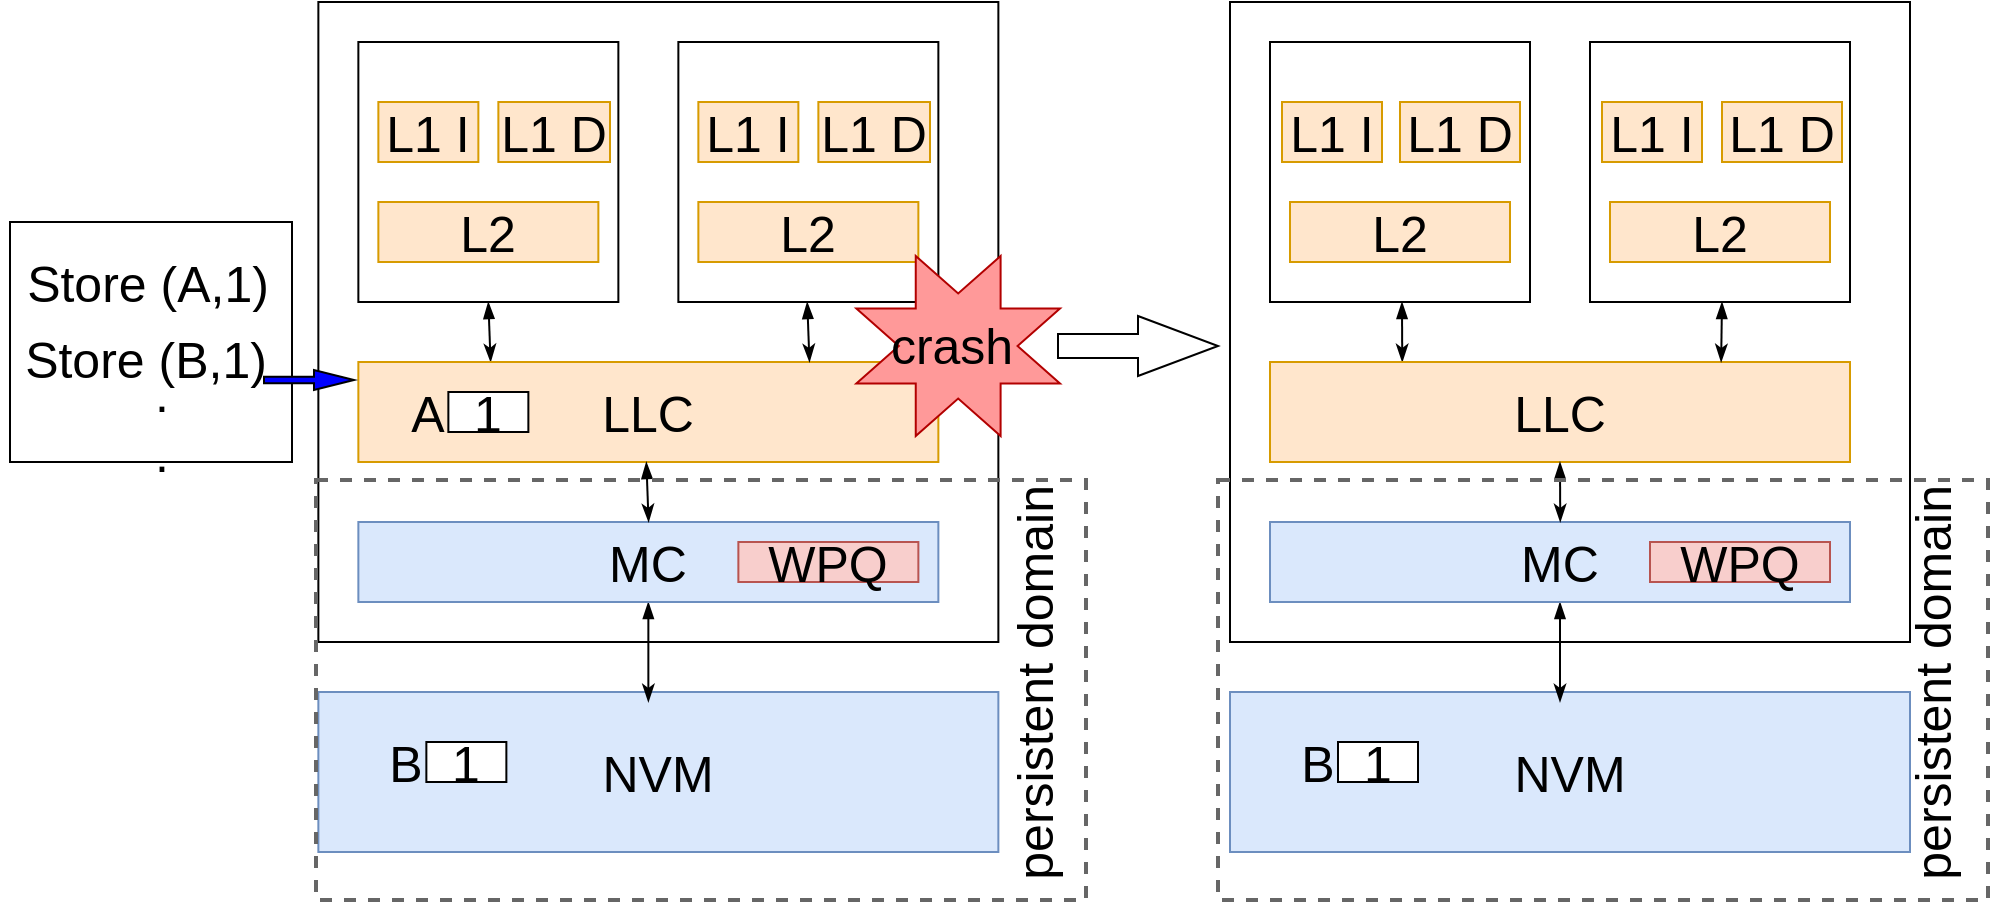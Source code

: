 <mxfile version="14.8.1" type="github"><diagram id="mjgqmSHZGCYBxVDJmJig" name="Page-1"><mxGraphModel dx="798" dy="427" grid="1" gridSize="10" guides="1" tooltips="1" connect="1" arrows="1" fold="1" page="1" pageScale="2" pageWidth="827" pageHeight="1169" math="0" shadow="0"><root><mxCell id="0"/><mxCell id="1" parent="0"/><mxCell id="FAwiAq0qkd5cn3caJAeM-74" value="" style="rounded=0;whiteSpace=wrap;html=1;fontSize=25;align=right;fontStyle=0" parent="1" vertex="1"><mxGeometry x="230" y="280" width="141" height="120" as="geometry"/></mxCell><mxCell id="FAwiAq0qkd5cn3caJAeM-2" value="" style="rounded=0;whiteSpace=wrap;html=1;fontSize=25;fontStyle=0" parent="1" vertex="1"><mxGeometry x="384.18" y="170" width="340" height="320" as="geometry"/></mxCell><mxCell id="FAwiAq0qkd5cn3caJAeM-3" style="rounded=0;orthogonalLoop=1;jettySize=auto;html=1;exitX=0.5;exitY=1;exitDx=0;exitDy=0;entryX=0.228;entryY=0;entryDx=0;entryDy=0;entryPerimeter=0;fontSize=25;startArrow=blockThin;startFill=1;endArrow=classicThin;endFill=1;strokeWidth=1;fontStyle=0" parent="1" source="FAwiAq0qkd5cn3caJAeM-4" target="FAwiAq0qkd5cn3caJAeM-12" edge="1"><mxGeometry relative="1" as="geometry"/></mxCell><mxCell id="FAwiAq0qkd5cn3caJAeM-4" value="" style="whiteSpace=wrap;html=1;aspect=fixed;fontStyle=0;fontSize=25;" parent="1" vertex="1"><mxGeometry x="404.18" y="190" width="130" height="130" as="geometry"/></mxCell><mxCell id="FAwiAq0qkd5cn3caJAeM-5" value="L2" style="rounded=0;whiteSpace=wrap;html=1;fontSize=25;fillColor=#ffe6cc;strokeColor=#d79b00;fontStyle=0" parent="1" vertex="1"><mxGeometry x="414.18" y="270" width="110" height="30" as="geometry"/></mxCell><mxCell id="FAwiAq0qkd5cn3caJAeM-6" value="&lt;font style=&quot;font-size: 25px;&quot;&gt;L1 D&lt;/font&gt;" style="rounded=0;whiteSpace=wrap;html=1;fontSize=25;fillColor=#ffe6cc;strokeColor=#d79b00;fontStyle=0" parent="1" vertex="1"><mxGeometry x="474.18" y="220" width="55.82" height="30" as="geometry"/></mxCell><mxCell id="FAwiAq0qkd5cn3caJAeM-7" value="&lt;font style=&quot;font-size: 25px;&quot;&gt;L1 I&lt;/font&gt;" style="rounded=0;whiteSpace=wrap;html=1;fontSize=25;fillColor=#ffe6cc;strokeColor=#d79b00;fontStyle=0" parent="1" vertex="1"><mxGeometry x="414.18" y="220" width="50" height="30" as="geometry"/></mxCell><mxCell id="FAwiAq0qkd5cn3caJAeM-8" value="" style="whiteSpace=wrap;html=1;aspect=fixed;fontStyle=0;fontSize=25;" parent="1" vertex="1"><mxGeometry x="564.18" y="190" width="130" height="130" as="geometry"/></mxCell><mxCell id="FAwiAq0qkd5cn3caJAeM-9" value="L2" style="rounded=0;whiteSpace=wrap;html=1;fontSize=25;fillColor=#ffe6cc;strokeColor=#d79b00;fontStyle=0" parent="1" vertex="1"><mxGeometry x="574.18" y="270" width="110" height="30" as="geometry"/></mxCell><mxCell id="FAwiAq0qkd5cn3caJAeM-10" value="&lt;font style=&quot;font-size: 25px;&quot;&gt;L1 D&lt;/font&gt;" style="rounded=0;whiteSpace=wrap;html=1;fontSize=25;fillColor=#ffe6cc;strokeColor=#d79b00;fontStyle=0" parent="1" vertex="1"><mxGeometry x="634.18" y="220" width="55.82" height="30" as="geometry"/></mxCell><mxCell id="FAwiAq0qkd5cn3caJAeM-11" value="&lt;font style=&quot;font-size: 25px;&quot;&gt;L1 I&lt;/font&gt;" style="rounded=0;whiteSpace=wrap;html=1;fontSize=25;fillColor=#ffe6cc;strokeColor=#d79b00;fontStyle=0" parent="1" vertex="1"><mxGeometry x="574.18" y="220" width="50" height="30" as="geometry"/></mxCell><mxCell id="FAwiAq0qkd5cn3caJAeM-12" value="LLC" style="rounded=0;whiteSpace=wrap;html=1;fontSize=25;fillColor=#ffe6cc;strokeColor=#d79b00;fontStyle=0" parent="1" vertex="1"><mxGeometry x="404.18" y="350" width="290" height="50" as="geometry"/></mxCell><mxCell id="FAwiAq0qkd5cn3caJAeM-13" value="NVM" style="rounded=0;whiteSpace=wrap;html=1;fontSize=25;fillColor=#dae8fc;strokeColor=#6c8ebf;fontStyle=0" parent="1" vertex="1"><mxGeometry x="384.18" y="515" width="340" height="80" as="geometry"/></mxCell><mxCell id="FAwiAq0qkd5cn3caJAeM-14" style="edgeStyle=none;rounded=0;orthogonalLoop=1;jettySize=auto;html=1;exitX=0.5;exitY=1;exitDx=0;exitDy=0;fontSize=25;startArrow=blockThin;startFill=1;endArrow=classicThin;endFill=1;strokeWidth=1;fontStyle=0" parent="1" source="FAwiAq0qkd5cn3caJAeM-15" edge="1"><mxGeometry relative="1" as="geometry"><mxPoint x="549.18" y="520" as="targetPoint"/></mxGeometry></mxCell><mxCell id="FAwiAq0qkd5cn3caJAeM-15" value="MC" style="rounded=0;whiteSpace=wrap;html=1;fontSize=25;fillColor=#dae8fc;strokeColor=#6c8ebf;fontStyle=0" parent="1" vertex="1"><mxGeometry x="404.18" y="430" width="290" height="40" as="geometry"/></mxCell><mxCell id="FAwiAq0qkd5cn3caJAeM-16" value="WPQ" style="rounded=0;whiteSpace=wrap;html=1;fontSize=25;fillColor=#f8cecc;strokeColor=#b85450;fontStyle=0" parent="1" vertex="1"><mxGeometry x="594.18" y="440" width="90" height="20" as="geometry"/></mxCell><mxCell id="FAwiAq0qkd5cn3caJAeM-17" style="rounded=0;orthogonalLoop=1;jettySize=auto;html=1;exitX=0.5;exitY=1;exitDx=0;exitDy=0;entryX=0.228;entryY=0;entryDx=0;entryDy=0;entryPerimeter=0;fontSize=25;startArrow=blockThin;startFill=1;endArrow=classicThin;endFill=1;strokeWidth=1;fontStyle=0" parent="1" edge="1"><mxGeometry relative="1" as="geometry"><mxPoint x="628.62" y="320" as="sourcePoint"/><mxPoint x="629.74" y="350" as="targetPoint"/></mxGeometry></mxCell><mxCell id="FAwiAq0qkd5cn3caJAeM-18" style="rounded=0;orthogonalLoop=1;jettySize=auto;html=1;exitX=0.5;exitY=1;exitDx=0;exitDy=0;entryX=0.228;entryY=0;entryDx=0;entryDy=0;entryPerimeter=0;fontSize=25;startArrow=blockThin;startFill=1;endArrow=classicThin;endFill=1;strokeWidth=1;fontStyle=0" parent="1" edge="1"><mxGeometry relative="1" as="geometry"><mxPoint x="548.18" y="400" as="sourcePoint"/><mxPoint x="549.3" y="430" as="targetPoint"/></mxGeometry></mxCell><mxCell id="FAwiAq0qkd5cn3caJAeM-64" value="Store (A,1)" style="text;html=1;strokeColor=none;fillColor=none;align=center;verticalAlign=middle;whiteSpace=wrap;rounded=0;fontSize=25;fontStyle=0" parent="1" vertex="1"><mxGeometry x="229" y="300" width="140" height="20" as="geometry"/></mxCell><mxCell id="FAwiAq0qkd5cn3caJAeM-65" value="Store (B,1)" style="text;html=1;strokeColor=none;fillColor=none;align=center;verticalAlign=middle;whiteSpace=wrap;rounded=0;fontSize=25;fontStyle=0" parent="1" vertex="1"><mxGeometry x="225" y="338" width="146" height="20" as="geometry"/></mxCell><mxCell id="FAwiAq0qkd5cn3caJAeM-75" value="1" style="rounded=0;whiteSpace=wrap;html=1;fontSize=25;align=center;fontStyle=0" parent="1" vertex="1"><mxGeometry x="438.18" y="540" width="40" height="20" as="geometry"/></mxCell><mxCell id="FAwiAq0qkd5cn3caJAeM-76" value="1" style="rounded=0;whiteSpace=wrap;html=1;fontSize=25;align=center;fontStyle=0" parent="1" vertex="1"><mxGeometry x="449.18" y="365" width="40" height="20" as="geometry"/></mxCell><mxCell id="FAwiAq0qkd5cn3caJAeM-77" value="A" style="text;html=1;strokeColor=none;fillColor=none;align=center;verticalAlign=middle;whiteSpace=wrap;rounded=0;fontSize=25;fontStyle=0" parent="1" vertex="1"><mxGeometry x="419.18" y="365" width="40" height="20" as="geometry"/></mxCell><mxCell id="FAwiAq0qkd5cn3caJAeM-78" value="B" style="text;html=1;strokeColor=none;fillColor=none;align=center;verticalAlign=middle;whiteSpace=wrap;rounded=0;fontSize=25;fontStyle=0" parent="1" vertex="1"><mxGeometry x="408.18" y="540" width="40" height="20" as="geometry"/></mxCell><mxCell id="FAwiAq0qkd5cn3caJAeM-80" value="" style="rounded=0;whiteSpace=wrap;html=1;fontSize=25;fontStyle=0" parent="1" vertex="1"><mxGeometry x="840" y="170" width="340" height="320" as="geometry"/></mxCell><mxCell id="FAwiAq0qkd5cn3caJAeM-81" style="rounded=0;orthogonalLoop=1;jettySize=auto;html=1;entryX=0.228;entryY=0;entryDx=0;entryDy=0;entryPerimeter=0;fontSize=25;startArrow=blockThin;startFill=1;endArrow=classicThin;endFill=1;strokeWidth=1;fontStyle=0" parent="1" target="FAwiAq0qkd5cn3caJAeM-90" edge="1"><mxGeometry relative="1" as="geometry"><mxPoint x="926" y="320" as="sourcePoint"/></mxGeometry></mxCell><mxCell id="FAwiAq0qkd5cn3caJAeM-82" value="" style="whiteSpace=wrap;html=1;aspect=fixed;fontStyle=0;fontSize=25;" parent="1" vertex="1"><mxGeometry x="860" y="190" width="130" height="130" as="geometry"/></mxCell><mxCell id="FAwiAq0qkd5cn3caJAeM-83" value="L2" style="rounded=0;whiteSpace=wrap;html=1;fontSize=25;fillColor=#ffe6cc;strokeColor=#d79b00;fontStyle=0" parent="1" vertex="1"><mxGeometry x="870" y="270" width="110" height="30" as="geometry"/></mxCell><mxCell id="FAwiAq0qkd5cn3caJAeM-84" value="&lt;font style=&quot;font-size: 25px;&quot;&gt;L1 D&lt;/font&gt;" style="rounded=0;whiteSpace=wrap;html=1;fontSize=25;fillColor=#ffe6cc;strokeColor=#d79b00;fontStyle=0" parent="1" vertex="1"><mxGeometry x="925" y="220" width="60" height="30" as="geometry"/></mxCell><mxCell id="FAwiAq0qkd5cn3caJAeM-85" value="&lt;font style=&quot;font-size: 25px;&quot;&gt;L1 I&lt;/font&gt;" style="rounded=0;whiteSpace=wrap;html=1;fontSize=25;fillColor=#ffe6cc;strokeColor=#d79b00;fontStyle=0" parent="1" vertex="1"><mxGeometry x="866" y="220" width="50" height="30" as="geometry"/></mxCell><mxCell id="FAwiAq0qkd5cn3caJAeM-86" value="" style="whiteSpace=wrap;html=1;aspect=fixed;fontStyle=0;fontSize=25;" parent="1" vertex="1"><mxGeometry x="1020" y="190" width="130" height="130" as="geometry"/></mxCell><mxCell id="FAwiAq0qkd5cn3caJAeM-87" value="L2" style="rounded=0;whiteSpace=wrap;html=1;fontSize=25;fillColor=#ffe6cc;strokeColor=#d79b00;fontStyle=0" parent="1" vertex="1"><mxGeometry x="1030" y="270" width="110" height="30" as="geometry"/></mxCell><mxCell id="FAwiAq0qkd5cn3caJAeM-88" value="&lt;font style=&quot;font-size: 25px;&quot;&gt;L1 D&lt;/font&gt;" style="rounded=0;whiteSpace=wrap;html=1;fontSize=25;fillColor=#ffe6cc;strokeColor=#d79b00;fontStyle=0" parent="1" vertex="1"><mxGeometry x="1086" y="220" width="60" height="30" as="geometry"/></mxCell><mxCell id="FAwiAq0qkd5cn3caJAeM-89" value="&lt;font style=&quot;font-size: 25px;&quot;&gt;L1 I&lt;/font&gt;" style="rounded=0;whiteSpace=wrap;html=1;fontSize=25;fillColor=#ffe6cc;strokeColor=#d79b00;fontStyle=0" parent="1" vertex="1"><mxGeometry x="1026" y="220" width="50" height="30" as="geometry"/></mxCell><mxCell id="FAwiAq0qkd5cn3caJAeM-90" value="LLC" style="rounded=0;whiteSpace=wrap;html=1;fontSize=25;fillColor=#ffe6cc;strokeColor=#d79b00;fontStyle=0" parent="1" vertex="1"><mxGeometry x="860" y="350" width="290" height="50" as="geometry"/></mxCell><mxCell id="FAwiAq0qkd5cn3caJAeM-91" value="NVM" style="rounded=0;whiteSpace=wrap;html=1;fontSize=25;fillColor=#dae8fc;strokeColor=#6c8ebf;fontStyle=0" parent="1" vertex="1"><mxGeometry x="840" y="515" width="340" height="80" as="geometry"/></mxCell><mxCell id="FAwiAq0qkd5cn3caJAeM-92" style="edgeStyle=none;rounded=0;orthogonalLoop=1;jettySize=auto;html=1;exitX=0.5;exitY=1;exitDx=0;exitDy=0;fontSize=25;startArrow=blockThin;startFill=1;endArrow=classicThin;endFill=1;strokeWidth=1;fontStyle=0" parent="1" source="FAwiAq0qkd5cn3caJAeM-93" edge="1"><mxGeometry relative="1" as="geometry"><mxPoint x="1005" y="520" as="targetPoint"/></mxGeometry></mxCell><mxCell id="FAwiAq0qkd5cn3caJAeM-93" value="MC" style="rounded=0;whiteSpace=wrap;html=1;fontSize=25;fillColor=#dae8fc;strokeColor=#6c8ebf;fontStyle=0" parent="1" vertex="1"><mxGeometry x="860" y="430" width="290" height="40" as="geometry"/></mxCell><mxCell id="FAwiAq0qkd5cn3caJAeM-94" value="WPQ" style="rounded=0;whiteSpace=wrap;html=1;fontSize=25;fillColor=#f8cecc;strokeColor=#b85450;fontStyle=0" parent="1" vertex="1"><mxGeometry x="1050" y="440" width="90" height="20" as="geometry"/></mxCell><mxCell id="FAwiAq0qkd5cn3caJAeM-95" style="rounded=0;orthogonalLoop=1;jettySize=auto;html=1;entryX=0.228;entryY=0;entryDx=0;entryDy=0;entryPerimeter=0;fontSize=25;startArrow=blockThin;startFill=1;endArrow=classicThin;endFill=1;strokeWidth=1;fontStyle=0" parent="1" edge="1"><mxGeometry relative="1" as="geometry"><mxPoint x="1086" y="320" as="sourcePoint"/><mxPoint x="1085.56" y="350" as="targetPoint"/></mxGeometry></mxCell><mxCell id="FAwiAq0qkd5cn3caJAeM-96" style="rounded=0;orthogonalLoop=1;jettySize=auto;html=1;entryX=0.228;entryY=0;entryDx=0;entryDy=0;entryPerimeter=0;fontSize=25;startArrow=blockThin;startFill=1;endArrow=classicThin;endFill=1;strokeWidth=1;fontStyle=0" parent="1" edge="1"><mxGeometry relative="1" as="geometry"><mxPoint x="1005" y="400" as="sourcePoint"/><mxPoint x="1005.12" y="430" as="targetPoint"/></mxGeometry></mxCell><mxCell id="FAwiAq0qkd5cn3caJAeM-99" value="1" style="rounded=0;whiteSpace=wrap;html=1;fontSize=25;align=center;fontStyle=0" parent="1" vertex="1"><mxGeometry x="894" y="540" width="40" height="20" as="geometry"/></mxCell><mxCell id="FAwiAq0qkd5cn3caJAeM-102" value="B" style="text;html=1;strokeColor=none;fillColor=none;align=center;verticalAlign=middle;whiteSpace=wrap;rounded=0;fontSize=25;fontStyle=0" parent="1" vertex="1"><mxGeometry x="864" y="540" width="40" height="20" as="geometry"/></mxCell><mxCell id="FAwiAq0qkd5cn3caJAeM-104" value="" style="html=1;shadow=0;dashed=0;align=center;verticalAlign=middle;shape=mxgraph.arrows2.arrow;dy=0.6;dx=40;notch=0;fontSize=25;fontStyle=0" parent="1" vertex="1"><mxGeometry x="754" y="327" width="80" height="30" as="geometry"/></mxCell><mxCell id="FAwiAq0qkd5cn3caJAeM-105" value="" style="verticalLabelPosition=bottom;verticalAlign=top;html=1;shape=mxgraph.basic.8_point_star;fontSize=25;align=center;strokeColor=#B20000;fontStyle=0;fillColor=#FF9999;" parent="1" vertex="1"><mxGeometry x="653.18" y="297" width="101.82" height="90" as="geometry"/></mxCell><mxCell id="FAwiAq0qkd5cn3caJAeM-106" value="crash" style="text;html=1;strokeColor=none;fillColor=none;align=center;verticalAlign=middle;whiteSpace=wrap;rounded=0;fontSize=25;fontStyle=0" parent="1" vertex="1"><mxGeometry x="681.0" y="331" width="40" height="20" as="geometry"/></mxCell><mxCell id="FAwiAq0qkd5cn3caJAeM-139" value=".&lt;br style=&quot;font-size: 25px;&quot;&gt;." style="text;html=1;strokeColor=none;fillColor=none;align=center;verticalAlign=middle;whiteSpace=wrap;rounded=0;fontSize=25;fontStyle=0" parent="1" vertex="1"><mxGeometry x="261" y="370" width="90" height="20" as="geometry"/></mxCell><mxCell id="FAwiAq0qkd5cn3caJAeM-141" value="" style="html=1;shadow=0;dashed=0;align=center;verticalAlign=middle;shape=mxgraph.arrows2.arrow;dy=0.67;dx=20;notch=0;fontSize=25;fontColor=#FFFFFF;fillColor=#0000FF;fontStyle=0" parent="1" vertex="1"><mxGeometry x="357" y="354" width="45" height="10" as="geometry"/></mxCell><mxCell id="CRLOc1WB8V-iHWx_uGIP-9" value="" style="rounded=0;whiteSpace=wrap;html=1;fontSize=25;strokeWidth=2;strokeColor=#666666;fontColor=#333333;fontStyle=0;fillColor=none;dashed=1;" parent="1" vertex="1"><mxGeometry x="383" y="409" width="385" height="210" as="geometry"/></mxCell><mxCell id="rw0pJkleUwbmweoXINBP-2" value="persistent domain" style="text;html=1;strokeColor=none;fillColor=none;align=center;verticalAlign=middle;whiteSpace=wrap;rounded=0;fontSize=25;rotation=270;fontStyle=0;fontFamily=Helvetica;" parent="1" vertex="1"><mxGeometry x="627.87" y="500.5" width="226.63" height="20" as="geometry"/></mxCell><mxCell id="rw0pJkleUwbmweoXINBP-3" value="" style="rounded=0;whiteSpace=wrap;html=1;fontSize=25;strokeWidth=2;strokeColor=#666666;fontColor=#333333;fontStyle=0;fillColor=none;dashed=1;" parent="1" vertex="1"><mxGeometry x="834" y="409" width="385" height="210" as="geometry"/></mxCell><mxCell id="rw0pJkleUwbmweoXINBP-4" value="persistent domain" style="text;html=1;strokeColor=none;fillColor=none;align=center;verticalAlign=middle;whiteSpace=wrap;rounded=0;fontSize=25;rotation=270;fontStyle=0;fontFamily=Helvetica;" parent="1" vertex="1"><mxGeometry x="1076.87" y="500.5" width="226.63" height="20" as="geometry"/></mxCell></root></mxGraphModel></diagram></mxfile>